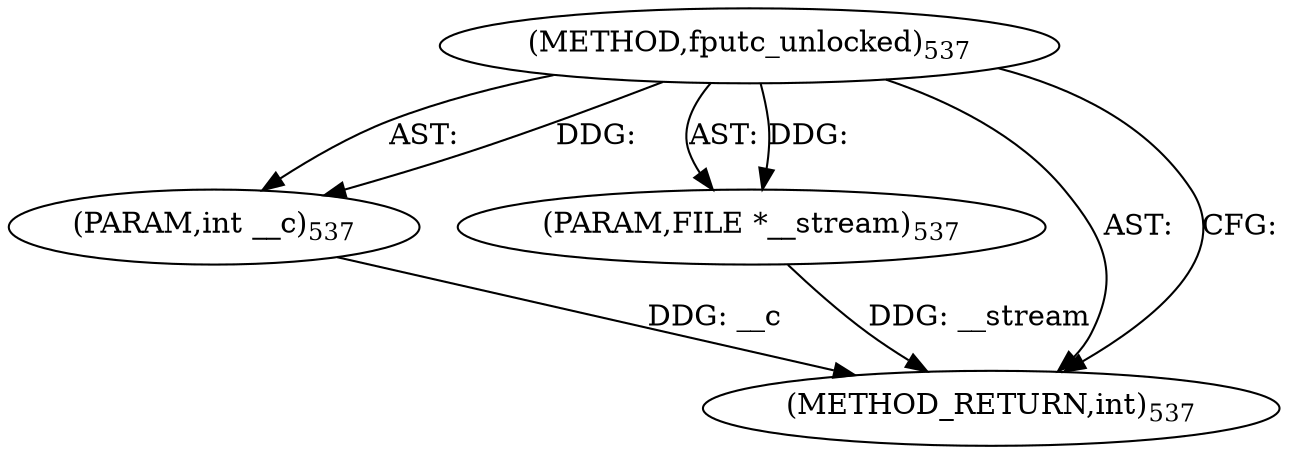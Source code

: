 digraph "fputc_unlocked" {  
"30242" [label = <(METHOD,fputc_unlocked)<SUB>537</SUB>> ]
"30243" [label = <(PARAM,int __c)<SUB>537</SUB>> ]
"30244" [label = <(PARAM,FILE *__stream)<SUB>537</SUB>> ]
"30245" [label = <(METHOD_RETURN,int)<SUB>537</SUB>> ]
  "30242" -> "30243"  [ label = "AST: "] 
  "30242" -> "30244"  [ label = "AST: "] 
  "30242" -> "30245"  [ label = "AST: "] 
  "30242" -> "30245"  [ label = "CFG: "] 
  "30243" -> "30245"  [ label = "DDG: __c"] 
  "30244" -> "30245"  [ label = "DDG: __stream"] 
  "30242" -> "30243"  [ label = "DDG: "] 
  "30242" -> "30244"  [ label = "DDG: "] 
}
